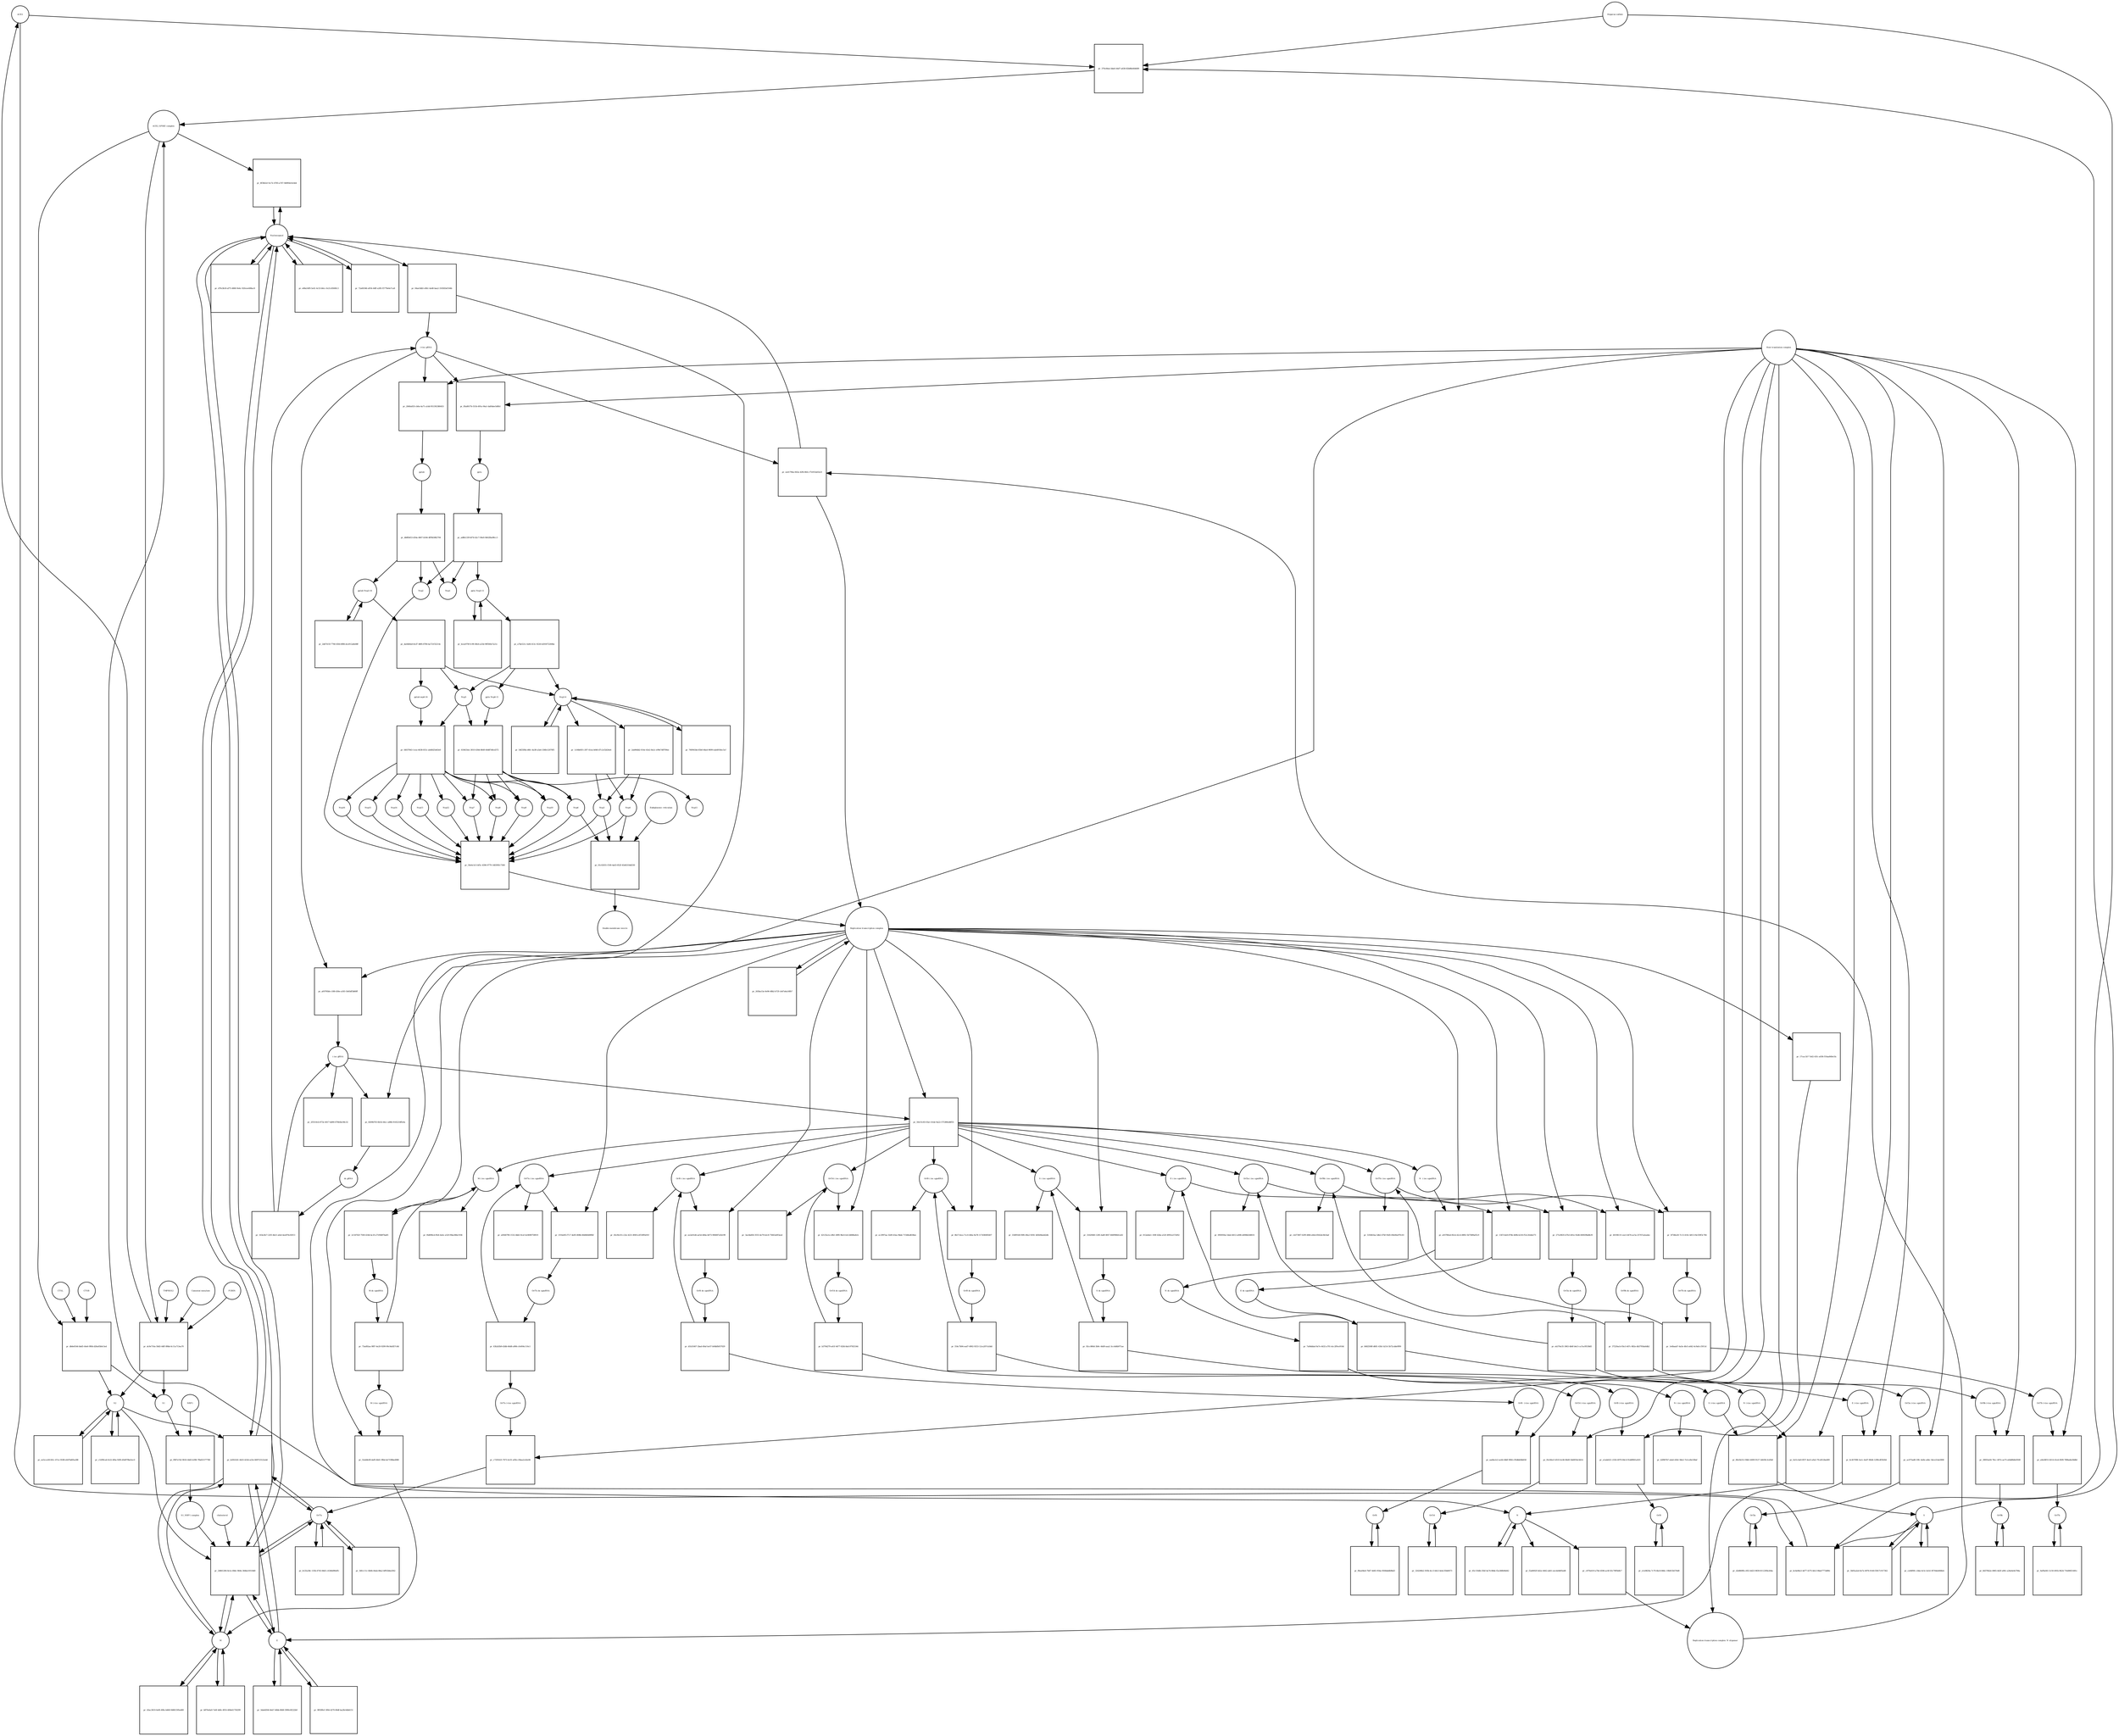 strict digraph  {
ACE2 [annotation="", bipartite=0, cls=macromolecule, fontsize=4, label=ACE2, shape=circle];
"pr_370c84ee-bbe6-44d7-a638-82b88e664689" [annotation="", bipartite=1, cls=process, fontsize=4, label="pr_370c84ee-bbe6-44d7-a638-82b88e664689", shape=square];
"ACE2_SPIKE complex" [annotation="", bipartite=0, cls=complex, fontsize=4, label="ACE2_SPIKE complex", shape=circle];
"Heparan sulfate" [annotation="urn_miriam_obo.chebi_CHEBI%3A28815", bipartite=0, cls="simple chemical", fontsize=4, label="Heparan sulfate", shape=circle];
S [annotation=urn_miriam_uniprot_P0DTC2, bipartite=0, cls=macromolecule, fontsize=4, label=S, shape=circle];
Nucleocapsid [annotation="urn_miriam_obo.go_GO%3A0019013", bipartite=0, cls=complex, fontsize=4, label=Nucleocapsid, shape=circle];
"pr_8f36b3cf-6c7e-4785-a747-9d0f0dc6cbb4" [annotation="", bipartite=1, cls=process, fontsize=4, label="pr_8f36b3cf-6c7e-4785-a747-9d0f0dc6cbb4", shape=square];
"pr_db6e6544-bbd5-44e6-9f8d-d26a65b0c5ed" [annotation="", bipartite=1, cls=process, fontsize=4, label="pr_db6e6544-bbd5-44e6-9f8d-d26a65b0c5ed", shape=square];
S2 [annotation=urn_miriam_interpro_IPR002552, bipartite=0, cls=macromolecule, fontsize=4, label=S2, shape=circle];
CTSB [annotation="", bipartite=0, cls=macromolecule, fontsize=4, label=CTSB, shape=circle];
CTSL [annotation="", bipartite=0, cls=macromolecule, fontsize=4, label=CTSL, shape=circle];
S1 [annotation=urn_miriam_interpro_IPR002551, bipartite=0, cls=macromolecule, fontsize=4, label=S1, shape=circle];
"pr_bc4e86e3-4d77-4375-bfe3-98ab7773d89c" [annotation="", bipartite=1, cls=process, fontsize=4, label="pr_bc4e86e3-4d77-4375-bfe3-98ab7773d89c", shape=square];
"pr_24861206-0e1e-49dc-9b9e-364be10518d0" [annotation="", bipartite=1, cls=process, fontsize=4, label="pr_24861206-0e1e-49dc-9b9e-364be10518d0", shape=square];
cholesterol [annotation="urn_miriam_obo.chebi_CHEBI%3A16113", bipartite=0, cls="simple chemical", fontsize=4, label=cholesterol, shape=circle];
"S1_NRP1 complex" [annotation="", bipartite=0, cls=complex, fontsize=4, label="S1_NRP1 complex", shape=circle];
E [annotation=urn_miriam_uniprot_P0DTC4, bipartite=0, cls=macromolecule, fontsize=4, label=E, shape=circle];
M [annotation=urn_miriam_uniprot_P0DTC5, bipartite=0, cls=macromolecule, fontsize=4, label=M, shape=circle];
Orf7a [annotation=urn_miriam_uniprot_P0DTC7, bipartite=0, cls=macromolecule, fontsize=4, label=Orf7a, shape=circle];
"pr_04ae5db5-e9b1-4a48-baa2-316583ef164b" [annotation="", bipartite=1, cls=process, fontsize=4, label="pr_04ae5db5-e9b1-4a48-baa2-316583ef164b", shape=square];
"(+)ss gRNA" [annotation=urn_miriam_refseq_NC_045512, bipartite=0, cls="nucleic acid feature", fontsize=4, label="(+)ss gRNA", shape=circle];
N [annotation=urn_miriam_uniprot_P0DTC9, bipartite=0, cls="macromolecule multimer", fontsize=4, label=N, shape=circle];
"pr_e86a54f9-5e41-4c53-b6cc-fe21c8560fc3" [annotation="", bipartite=1, cls=process, fontsize=4, label="pr_e86a54f9-5e41-4c53-b6cc-fe21c8560fc3", shape=square];
"pr_72a60346-a954-44ff-a285-f5779e6e7ca8" [annotation="", bipartite=1, cls=process, fontsize=4, label="pr_72a60346-a954-44ff-a285-f5779e6e7ca8", shape=square];
"pr_f2a8002f-b42e-4442-ab61-eecde8d05ed8" [annotation="", bipartite=1, cls=process, fontsize=4, label="pr_f2a8002f-b42e-4442-ab61-eecde8d05ed8", shape=square];
"pr_65c150db-35bf-4a74-88de-f2a348b94d42" [annotation="", bipartite=1, cls=process, fontsize=4, label="pr_65c150db-35bf-4a74-88de-f2a348b94d42", shape=square];
"N (+)ss sgmRNA" [annotation=urn_miriam_ncbigene_43740575, bipartite=0, cls="nucleic acid feature", fontsize=4, label="N (+)ss sgmRNA", shape=circle];
"pr_fa51c4a9-0f37-4ee5-a9a3-7fce812bed09" [annotation="", bipartite=1, cls=process, fontsize=4, label="pr_fa51c4a9-0f37-4ee5-a9a3-7fce812bed09", shape=square];
"Host translation complex" [annotation="urn_miriam_obo.go_GO%3A0070992", bipartite=0, cls=complex, fontsize=4, label="Host translation complex", shape=circle];
"pr_d7fe3b18-af75-4860-9e4c-920cee408ac8" [annotation="", bipartite=1, cls=process, fontsize=4, label="pr_d7fe3b18-af75-4860-9e4c-920cee408ac8", shape=square];
"pr_dc9e716a-58d3-44ff-89bb-0c11a713ea70" [annotation="", bipartite=1, cls=process, fontsize=4, label="pr_dc9e716a-58d3-44ff-89bb-0c11a713ea70", shape=square];
FURIN [annotation="", bipartite=0, cls=macromolecule, fontsize=4, label=FURIN, shape=circle];
TMPRSS2 [annotation="", bipartite=0, cls=macromolecule, fontsize=4, label=TMPRSS2, shape=circle];
"Camostat mesylate" [annotation="urn_miriam_pubchem.compound_2536", bipartite=0, cls="simple chemical", fontsize=4, label="Camostat mesylate", shape=circle];
"pr_ee5cca58-fd1c-47ce-9188-e647bd05a288" [annotation="", bipartite=1, cls=process, fontsize=4, label="pr_ee5cca58-fd1c-47ce-9188-e647bd05a288", shape=square];
"Replication transcription complex_N oligomer" [annotation="", bipartite=0, cls=complex, fontsize=4, label="Replication transcription complex_N oligomer", shape=circle];
"pr_ea4170ba-843a-42fb-8b5c-f7e933a63e21" [annotation="", bipartite=1, cls=process, fontsize=4, label="pr_ea4170ba-843a-42fb-8b5c-f7e933a63e21", shape=square];
"Replication transcription complex" [annotation="", bipartite=0, cls=complex, fontsize=4, label="Replication transcription complex", shape=circle];
"pr_b2f43241-4425-425d-a23e-669723122a4d" [annotation="", bipartite=1, cls=process, fontsize=4, label="pr_b2f43241-4425-425d-a23e-669723122a4d", shape=square];
"pr_c5299ca4-fe22-4f4a-92f6-d5d079be5ec0" [annotation="", bipartite=1, cls=process, fontsize=4, label="pr_c5299ca4-fe22-4f4a-92f6-d5d079be5ec0", shape=square];
"pp1a Nsp3-11" [annotation=urn_miriam_uniprot_P0DTC1, bipartite=0, cls=macromolecule, fontsize=4, label="pp1a Nsp3-11", shape=circle];
"pr_a7be521c-fa66-413c-9226-b293072260be" [annotation="", bipartite=1, cls=process, fontsize=4, label="pr_a7be521c-fa66-413c-9226-b293072260be", shape=square];
"pp1a Nsp6-11" [annotation=urn_miriam_uniprot_P0DTC1, bipartite=0, cls=macromolecule, fontsize=4, label="pp1a Nsp6-11", shape=circle];
"Nsp3-4" [annotation="urn_miriam_ncbiprotein_YP_009725299|urn_miriam_ncbiprotein_YP_009725300", bipartite=0, cls=macromolecule, fontsize=4, label="Nsp3-4", shape=circle];
Nsp5 [annotation=urn_miriam_ncbiprotein_YP_009725301, bipartite=0, cls="macromolecule multimer", fontsize=4, label=Nsp5, shape=circle];
"Endoplasmic reticulum" [annotation="urn_miriam_obo.go_GO%3A0005783", bipartite=0, cls=complex, fontsize=4, label="Endoplasmic reticulum", shape=circle];
"pr_01c02031-f100-4a63-852f-45d4310dd330" [annotation="", bipartite=1, cls=process, fontsize=4, label="pr_01c02031-f100-4a63-852f-45d4310dd330", shape=square];
"Double-membrane vesicle" [annotation="urn_miriam_obo.go_GO%3A0039718", bipartite=0, cls=complex, fontsize=4, label="Double-membrane vesicle", shape=circle];
Nsp4 [annotation=urn_miriam_ncbiprotein_YP_009725300, bipartite=0, cls=macromolecule, fontsize=4, label=Nsp4, shape=circle];
Nsp3 [annotation=urn_miriam_ncbiprotein_YP_009725299, bipartite=0, cls=macromolecule, fontsize=4, label=Nsp3, shape=circle];
Nsp6 [annotation=urn_miriam_ncbiprotein_YP_009725302, bipartite=0, cls=macromolecule, fontsize=4, label=Nsp6, shape=circle];
"pr_bcee970f-fc99-49e4-a25d-99f560e7a21c" [annotation="", bipartite=1, cls=process, fontsize=4, label="pr_bcee970f-fc99-49e4-a25d-99f560e7a21c", shape=square];
"pr_760941bb-65b0-46a4-9699-eab4918ec5cf" [annotation="", bipartite=1, cls=process, fontsize=4, label="pr_760941bb-65b0-46a4-9699-eab4918ec5cf", shape=square];
"pp1ab Nsp3-16" [annotation=urn_miriam_uniprot_P0DTD1, bipartite=0, cls=macromolecule, fontsize=4, label="pp1ab Nsp3-16", shape=circle];
"pr_2dd7415f-7760-45fd-8f86-dce912a8e88f" [annotation="", bipartite=1, cls=process, fontsize=4, label="pr_2dd7415f-7760-45fd-8f86-dce912a8e88f", shape=square];
"pr_da44b9a8-8cd7-48f6-8780-ba721f32214c" [annotation="", bipartite=1, cls=process, fontsize=4, label="pr_da44b9a8-8cd7-48f6-8780-ba721f32214c", shape=square];
"pp1ab nsp6-16" [annotation=urn_miriam_uniprot_P0DTD1, bipartite=0, cls=macromolecule, fontsize=4, label="pp1ab nsp6-16", shape=circle];
"pr_43ac3610-6ef6-49fa-b468-94861595ed69" [annotation="", bipartite=1, cls=process, fontsize=4, label="pr_43ac3610-6ef6-49fa-b468-94861595ed69", shape=square];
"pr_3da6d504-8eb7-46bb-8fd8-5990c6f222b9" [annotation="", bipartite=1, cls=process, fontsize=4, label="pr_3da6d504-8eb7-46bb-8fd8-5990c6f222b9", shape=square];
"pr_ce66f0fc-cbbe-4c5c-bcb1-f6744eb068eb" [annotation="", bipartite=1, cls=process, fontsize=4, label="pr_ce66f0fc-cbbe-4c5c-bcb1-f6744eb068eb", shape=square];
"pr_b870e6a9-7a6f-4d0c-8f16-408e61750299" [annotation="", bipartite=1, cls=process, fontsize=4, label="pr_b870e6a9-7a6f-4d0c-8f16-408e61750299", shape=square];
"pr_9f03f8cf-3f64-4270-80df-ba28c6db4151" [annotation="", bipartite=1, cls=process, fontsize=4, label="pr_9f03f8cf-3f64-4270-80df-ba28c6db4151", shape=square];
"pr_5b05a2ed-0e7e-4976-9140-f3817c917362" [annotation="", bipartite=1, cls=process, fontsize=4, label="pr_5b05a2ed-0e7e-4976-9140-f3817c917362", shape=square];
"pr_b125a38c-135b-4743-84d1-c6346d90effc" [annotation="", bipartite=1, cls=process, fontsize=4, label="pr_b125a38c-135b-4743-84d1-c6346d90effc", shape=square];
Orf6 [annotation=urn_miriam_uniprot_P0DTC6, bipartite=0, cls=macromolecule, fontsize=4, label=Orf6, shape=circle];
"pr_f8ea04e6-7b67-4d45-954a-050bbddb9bd3" [annotation="", bipartite=1, cls=process, fontsize=4, label="pr_f8ea04e6-7b67-4d45-954a-050bbddb9bd3", shape=square];
Orf3a [annotation=urn_miriam_uniprot_P0DTC3, bipartite=0, cls=macromolecule, fontsize=4, label=Orf3a, shape=circle];
"pr_d2d869fb-c853-4d23-9839-81123f0e264a" [annotation="", bipartite=1, cls=process, fontsize=4, label="pr_d2d869fb-c853-4d23-9839-81123f0e264a", shape=square];
Orf8 [annotation=urn_miriam_uniprot_P0DTC8, bipartite=0, cls=macromolecule, fontsize=4, label=Orf8, shape=circle];
"pr_e1e9829a-7c79-4bc8-866c-19b815b576d8" [annotation="", bipartite=1, cls=process, fontsize=4, label="pr_e1e9829a-7c79-4bc8-866c-19b815b576d8", shape=square];
Orf9b [annotation=urn_miriam_uniprot_P0DTD2, bipartite=0, cls=macromolecule, fontsize=4, label=Orf9b, shape=circle];
"pr_8d376b2e-4965-4d2f-a90c-a26e4e0e784a" [annotation="", bipartite=1, cls=process, fontsize=4, label="pr_8d376b2e-4965-4d2f-a90c-a26e4e0e784a", shape=square];
Orf14 [annotation=urn_miriam_uniprot_P0DTD3, bipartite=0, cls=macromolecule, fontsize=4, label=Orf14, shape=circle];
"pr_324206b2-593b-4cc3-bfe3-4ebc35bbf473" [annotation="", bipartite=1, cls=process, fontsize=4, label="pr_324206b2-593b-4cc3-bfe3-4ebc35bbf473", shape=square];
Orf7b [annotation=urn_miriam_uniprot_P0DTD8, bipartite=0, cls=macromolecule, fontsize=4, label=Orf7b, shape=circle];
"pr_9af9a041-5c50-491b-9624-716d9831481c" [annotation="", bipartite=1, cls=process, fontsize=4, label="pr_9af9a041-5c50-491b-9624-716d9831481c", shape=square];
"pr_56fcc11c-6b0b-44ab-88a2-bff02b6a5f42" [annotation="", bipartite=1, cls=process, fontsize=4, label="pr_56fcc11c-6b0b-44ab-88a2-bff02b6a5f42", shape=square];
"M (+)ss sgmRNA" [annotation="", bipartite=0, cls="nucleic acid feature", fontsize=4, label="M (+)ss sgmRNA", shape=circle];
"pr_52ab8e49-daf0-4b41-9fbd-de7198bed980" [annotation="", bipartite=1, cls=process, fontsize=4, label="pr_52ab8e49-daf0-4b41-9fbd-de7198bed980", shape=square];
"E (+)ss sgmRNA" [annotation="", bipartite=0, cls="nucleic acid feature", fontsize=4, label="E (+)ss sgmRNA", shape=circle];
"pr_6c457096-5a1c-4ed7-80d4-1299cdf3020d" [annotation="", bipartite=1, cls=process, fontsize=4, label="pr_6c457096-5a1c-4ed7-80d4-1299cdf3020d", shape=square];
"S (+)ss sgmRNA" [annotation="", bipartite=0, cls="nucleic acid feature", fontsize=4, label="S (+)ss sgmRNA", shape=circle];
"pr_80e5b312-94b5-4009-9127-3d439c3cd5bf" [annotation="", bipartite=1, cls=process, fontsize=4, label="pr_80e5b312-94b5-4009-9127-3d439c3cd5bf", shape=square];
"Orf7a (+)ss sgmRNA" [annotation="", bipartite=0, cls="nucleic acid feature", fontsize=4, label="Orf7a (+)ss sgmRNA", shape=circle];
"pr_c7291625-7673-4c01-af5b-c94aa2cd2e06" [annotation="", bipartite=1, cls=process, fontsize=4, label="pr_c7291625-7673-4c01-af5b-c94aa2cd2e06", shape=square];
"Orf6  (+)ss sgmRNA" [annotation="", bipartite=0, cls="nucleic acid feature", fontsize=4, label="Orf6  (+)ss sgmRNA", shape=circle];
"pr_aad4a1e2-ae44-48df-90fd-c95dbb04b658" [annotation="", bipartite=1, cls=process, fontsize=4, label="pr_aad4a1e2-ae44-48df-90fd-c95dbb04b658", shape=square];
"Orf3a (+)ss sgmRNA" [annotation="", bipartite=0, cls="nucleic acid feature", fontsize=4, label="Orf3a (+)ss sgmRNA", shape=circle];
"pr_ac075ad8-19fc-4e8e-a4bc-5dce21da5908" [annotation="", bipartite=1, cls=process, fontsize=4, label="pr_ac075ad8-19fc-4e8e-a4bc-5dce21da5908", shape=square];
"Orf8 (+)ss sgmRNA" [annotation="", bipartite=0, cls="nucleic acid feature", fontsize=4, label="Orf8 (+)ss sgmRNA", shape=circle];
"pr_a1ade621-2334-4970-84c4-91dd9061a925" [annotation="", bipartite=1, cls=process, fontsize=4, label="pr_a1ade621-2334-4970-84c4-91dd9061a925", shape=square];
"Orf9b (+)ss sgmRNA" [annotation="", bipartite=0, cls="nucleic acid feature", fontsize=4, label="Orf9b (+)ss sgmRNA", shape=circle];
"pr_38955a04-78cc-497e-ae75-a0dd0b8e9508" [annotation="", bipartite=1, cls=process, fontsize=4, label="pr_38955a04-78cc-497e-ae75-a0dd0b8e9508", shape=square];
"Orf14 (+)ss sgmRNA" [annotation="", bipartite=0, cls="nucleic acid feature", fontsize=4, label="Orf14 (+)ss sgmRNA", shape=circle];
"pr_f4c40ecf-d510-4c46-8b49-5b40f34c0d14" [annotation="", bipartite=1, cls=process, fontsize=4, label="pr_f4c40ecf-d510-4c46-8b49-5b40f34c0d14", shape=square];
"Orf7b (+)ss sgmRNA" [annotation="", bipartite=0, cls="nucleic acid feature", fontsize=4, label="Orf7b (+)ss sgmRNA", shape=circle];
"pr_a9a58f15-8214-41e4-85f8-789ba8a58d8d" [annotation="", bipartite=1, cls=process, fontsize=4, label="pr_a9a58f15-8214-41e4-85f8-789ba8a58d8d", shape=square];
"(-)ss gRNA" [annotation=urn_miriam_refseq_NC_045512, bipartite=0, cls="nucleic acid feature", fontsize=4, label="(-)ss gRNA", shape=circle];
"pr_2f3510cb-873e-4017-bd90-670b5bc08c32" [annotation="", bipartite=1, cls=process, fontsize=4, label="pr_2f3510cb-873e-4017-bd90-670b5bc08c32", shape=square];
"pr_c870e419-a7b4-4596-ac6f-65c70ff4dfe7" [annotation="", bipartite=1, cls=process, fontsize=4, label="pr_c870e419-a7b4-4596-ac6f-65c70ff4dfe7", shape=square];
"pr_af4795bb-c188-436e-a183-1b65df3b80ff" [annotation="", bipartite=1, cls=process, fontsize=4, label="pr_af4795bb-c188-436e-a183-1b65df3b80ff", shape=square];
"M (-)ss sgmRNA" [annotation=urn_miriam_ncbigene_43740571, bipartite=0, cls="nucleic acid feature", fontsize=4, label="M (-)ss sgmRNA", shape=circle];
"pr_f6d096cd-ffe6-4e4c-a52f-f0ba386e1936" [annotation="", bipartite=1, cls=process, fontsize=4, label="pr_f6d096cd-ffe6-4e4c-a52f-f0ba386e1936", shape=square];
"E (-)ss sgmRNA" [annotation=urn_miriam_ncbigene_43740570, bipartite=0, cls="nucleic acid feature", fontsize=4, label="E (-)ss sgmRNA", shape=circle];
"pr_012ab4e1-100f-42be-a52f-4993ce57ef62" [annotation="", bipartite=1, cls=process, fontsize=4, label="pr_012ab4e1-100f-42be-a52f-4993ce57ef62", shape=square];
"S (-)ss sgmRNA" [annotation="", bipartite=0, cls="nucleic acid feature", fontsize=4, label="S (-)ss sgmRNA", shape=circle];
"pr_334f91b9-f0f6-49a2-9292-3d5b94ab42db" [annotation="", bipartite=1, cls=process, fontsize=4, label="pr_334f91b9-f0f6-49a2-9292-3d5b94ab42db", shape=square];
"Orf7a (-)ss sgmRNA" [annotation="", bipartite=0, cls="nucleic acid feature", fontsize=4, label="Orf7a (-)ss sgmRNA", shape=circle];
"pr_a0566790-1532-4bb5-9cef-4c8690758919" [annotation="", bipartite=1, cls=process, fontsize=4, label="pr_a0566790-1532-4bb5-9cef-4c8690758919", shape=square];
"Orf6 (-)ss sgmRNA" [annotation="", bipartite=0, cls="nucleic acid feature", fontsize=4, label="Orf6 (-)ss sgmRNA", shape=circle];
"pr_45cf6c03-c22e-4221-8f49-e2f33ff0e91f" [annotation="", bipartite=1, cls=process, fontsize=4, label="pr_45cf6c03-c22e-4221-8f49-e2f33ff0e91f", shape=square];
"Orf3a (-)ss sgmRNA" [annotation="", bipartite=0, cls="nucleic acid feature", fontsize=4, label="Orf3a (-)ss sgmRNA", shape=circle];
"pr_095f056a-5ded-4612-a008-e6f88d248031" [annotation="", bipartite=1, cls=process, fontsize=4, label="pr_095f056a-5ded-4612-a008-e6f88d248031", shape=square];
"Orf8 (-)ss sgmRNA" [annotation="", bipartite=0, cls="nucleic acid feature", fontsize=4, label="Orf8 (-)ss sgmRNA", shape=circle];
"pr_ec2997aa-32d9-43ea-9bde-71548ed638ee" [annotation="", bipartite=1, cls=process, fontsize=4, label="pr_ec2997aa-32d9-43ea-9bde-71548ed638ee", shape=square];
"Orf9b (-)ss sgmRNA" [annotation="", bipartite=0, cls="nucleic acid feature", fontsize=4, label="Orf9b (-)ss sgmRNA", shape=circle];
"pr_cb373f67-62f9-48fd-a9eb-8562dc0b1baf" [annotation="", bipartite=1, cls=process, fontsize=4, label="pr_cb373f67-62f9-48fd-a9eb-8562dc0b1baf", shape=square];
"Orf14 (-)ss sgmRNA" [annotation="", bipartite=0, cls="nucleic acid feature", fontsize=4, label="Orf14 (-)ss sgmRNA", shape=circle];
"pr_3acbbd58-3555-4e79-b2c8-75663a9f3eed" [annotation="", bipartite=1, cls=process, fontsize=4, label="pr_3acbbd58-3555-4e79-b2c8-75663a9f3eed", shape=square];
"Orf7b (-)ss sgmRNA" [annotation="", bipartite=0, cls="nucleic acid feature", fontsize=4, label="Orf7b (-)ss sgmRNA", shape=circle];
"pr_535841ba-5db2-47bf-93d5-69e06a97fc03" [annotation="", bipartite=1, cls=process, fontsize=4, label="pr_535841ba-5db2-47bf-93d5-69e06a97fc03", shape=square];
"pr_8209b703-6b1b-44cc-a88b-9145214ffe0a" [annotation="", bipartite=1, cls=process, fontsize=4, label="pr_8209b703-6b1b-44cc-a88b-9145214ffe0a", shape=square];
"ds gRNA" [annotation=urn_miriam_refseq_NC_045512, bipartite=0, cls="nucleic acid feature", fontsize=4, label="ds gRNA", shape=circle];
"pr_2c54762f-7500-4344-bc3f-a7109d97ba85" [annotation="", bipartite=1, cls=process, fontsize=4, label="pr_2c54762f-7500-4344-bc3f-a7109d97ba85", shape=square];
"M ds sgmRNA" [annotation="", bipartite=0, cls="nucleic acid feature", fontsize=4, label="M ds sgmRNA", shape=circle];
"pr_1347c4e8-876b-449b-b218-f52c2febb273" [annotation="", bipartite=1, cls=process, fontsize=4, label="pr_1347c4e8-876b-449b-b218-f52c2febb273", shape=square];
"E ds sgmRNA" [annotation="", bipartite=0, cls="nucleic acid feature", fontsize=4, label="E ds sgmRNA", shape=circle];
"pr_3162f460-1285-4a8f-8f47-840f98641a02" [annotation="", bipartite=1, cls=process, fontsize=4, label="pr_3162f460-1285-4a8f-8f47-840f98641a02", shape=square];
"S ds sgmRNA" [annotation="", bipartite=0, cls="nucleic acid feature", fontsize=4, label="S ds sgmRNA", shape=circle];
"pr_1f10af45-f7c7-4e85-808b-60dfd6489fbf" [annotation="", bipartite=1, cls=process, fontsize=4, label="pr_1f10af45-f7c7-4e85-808b-60dfd6489fbf", shape=square];
"Orf7a ds sgmRNA" [annotation="", bipartite=0, cls="nucleic acid feature", fontsize=4, label="Orf7a ds sgmRNA", shape=circle];
"pr_ee2e01d4-ae5d-466a-b073-906087a5b199" [annotation="", bipartite=1, cls=process, fontsize=4, label="pr_ee2e01d4-ae5d-466a-b073-906087a5b199", shape=square];
"Orf6 ds sgmRNA" [annotation="", bipartite=0, cls="nucleic acid feature", fontsize=4, label="Orf6 ds sgmRNA", shape=circle];
"pr_271e9635-b7b3-401e-92d6-6f4929bd8cf0" [annotation="", bipartite=1, cls=process, fontsize=4, label="pr_271e9635-b7b3-401e-92d6-6f4929bd8cf0", shape=square];
"Orf3a ds sgmRNA" [annotation="", bipartite=0, cls="nucleic acid feature", fontsize=4, label="Orf3a ds sgmRNA", shape=circle];
"pr_8b17cbca-7cc0-4fda-9a78-117d36085407" [annotation="", bipartite=1, cls=process, fontsize=4, label="pr_8b17cbca-7cc0-4fda-9a78-117d36085407", shape=square];
"Orf8 ds sgmRNA" [annotation="", bipartite=0, cls="nucleic acid feature", fontsize=4, label="Orf8 ds sgmRNA", shape=circle];
"pr_4019611f-cee3-4474-ac5a-25747a2eadec" [annotation="", bipartite=1, cls=process, fontsize=4, label="pr_4019611f-cee3-4474-ac5a-25747a2eadec", shape=square];
"Orf9b ds sgmRNA" [annotation="", bipartite=0, cls="nucleic acid feature", fontsize=4, label="Orf9b ds sgmRNA", shape=circle];
"pr_42125a1e-e9b1-49f0-9bc6-b3c3d686a8cb" [annotation="", bipartite=1, cls=process, fontsize=4, label="pr_42125a1e-e9b1-49f0-9bc6-b3c3d686a8cb", shape=square];
"Orf14 ds sgmRNA" [annotation="", bipartite=0, cls="nucleic acid feature", fontsize=4, label="Orf14 ds sgmRNA", shape=circle];
"pr_5f7d6e20-7c13-410c-b813-f4cf29f3c784" [annotation="", bipartite=1, cls=process, fontsize=4, label="pr_5f7d6e20-7c13-410c-b813-f4cf29f3c784", shape=square];
"Orf7b ds sgmRNA" [annotation="", bipartite=0, cls="nucleic acid feature", fontsize=4, label="Orf7b ds sgmRNA", shape=circle];
"pr_163e2fe7-22f3-4b21-afa6-4ee876c65f13" [annotation="", bipartite=1, cls=process, fontsize=4, label="pr_163e2fe7-22f3-4b21-afa6-4ee876c65f13", shape=square];
"pr_73ad92aa-9f87-4e20-9299-90c9afd57c8d" [annotation="", bipartite=1, cls=process, fontsize=4, label="pr_73ad92aa-9f87-4e20-9299-90c9afd57c8d", shape=square];
"pr_8482508f-d681-43b1-b214-5b72cdde9f90" [annotation="", bipartite=1, cls=process, fontsize=4, label="pr_8482508f-d681-43b1-b214-5b72cdde9f90", shape=square];
"pr_92cc866d-3b9c-44d9-aaa2-3cc4d4b971ae" [annotation="", bipartite=1, cls=process, fontsize=4, label="pr_92cc866d-3b9c-44d9-aaa2-3cc4d4b971ae", shape=square];
"pr_63b2d3b9-d3db-46d8-a984-cfe004c116c1" [annotation="", bipartite=1, cls=process, fontsize=4, label="pr_63b2d3b9-d3db-46d8-a984-cfe004c116c1", shape=square];
"pr_d1b31667-2bad-49af-bc67-b04bfb937029" [annotation="", bipartite=1, cls=process, fontsize=4, label="pr_d1b31667-2bad-49af-bc67-b04bfb937029", shape=square];
"pr_eb374e35-3063-4b6f-b4c5-ca7acf0538d5" [annotation="", bipartite=1, cls=process, fontsize=4, label="pr_eb374e35-3063-4b6f-b4c5-ca7acf0538d5", shape=square];
"pr_554c7b94-ead7-4902-9253-12ca207cb3dd" [annotation="", bipartite=1, cls=process, fontsize=4, label="pr_554c7b94-ead7-4902-9253-12ca207cb3dd", shape=square];
"pr_37220acb-93e3-447c-882e-db3795da6db2" [annotation="", bipartite=1, cls=process, fontsize=4, label="pr_37220acb-93e3-447c-882e-db3795da6db2", shape=square];
"pr_b379d279-a61f-4677-82fd-8afc97925344" [annotation="", bipartite=1, cls=process, fontsize=4, label="pr_b379d279-a61f-4677-82fd-8afc97925344", shape=square];
"pr_1e6baab7-4a5e-4fe5-a642-4c9afcc5911d" [annotation="", bipartite=1, cls=process, fontsize=4, label="pr_1e6baab7-4a5e-4fe5-a642-4c9afcc5911d", shape=square];
"N  (-)ss sgmRNA" [annotation=urn_miriam_ncbigene_43740575, bipartite=0, cls="nucleic acid feature", fontsize=4, label="N  (-)ss sgmRNA", shape=circle];
"pr_a93780ed-85cb-42c4-8892-5b758f6af5c9" [annotation="", bipartite=1, cls=process, fontsize=4, label="pr_a93780ed-85cb-42c4-8892-5b758f6af5c9", shape=square];
"N ds sgmRNA" [annotation="", bipartite=0, cls="nucleic acid feature", fontsize=4, label="N ds sgmRNA", shape=circle];
"pr_7a84ddad-9a7e-4432-a701-dcc2f9ce910d" [annotation="", bipartite=1, cls=process, fontsize=4, label="pr_7a84ddad-9a7e-4432-a701-dcc2f9ce910d", shape=square];
"N (-)ss sgmRNA" [annotation="", bipartite=0, cls="nucleic acid feature", fontsize=4, label="N (-)ss sgmRNA", shape=circle];
pp1ab [annotation=urn_miriam_uniprot_P0DTD1, bipartite=0, cls=macromolecule, fontsize=4, label=pp1ab, shape=circle];
"pr_db8fb453-d54a-4667-b544-4ff9b5882704" [annotation="", bipartite=1, cls=process, fontsize=4, label="pr_db8fb453-d54a-4667-b544-4ff9b5882704", shape=square];
Nsp2 [annotation=urn_miriam_ncbiprotein_YP_009725298, bipartite=0, cls=macromolecule, fontsize=4, label=Nsp2, shape=circle];
Nsp1 [annotation=urn_miriam_ncbiprotein_YP_009725297, bipartite=0, cls=macromolecule, fontsize=4, label=Nsp1, shape=circle];
pp1a [annotation=urn_miriam_uniprot_P0DTC1, bipartite=0, cls=macromolecule, fontsize=4, label=pp1a, shape=circle];
"pr_ad8b1339-bf7d-42c7-94e9-0b02fba98cc3" [annotation="", bipartite=1, cls=process, fontsize=4, label="pr_ad8b1339-bf7d-42c7-94e9-0b02fba98cc3", shape=square];
"pr_54f25f8a-d6fc-4a38-a3a6-336fe12070f5" [annotation="", bipartite=1, cls=process, fontsize=4, label="pr_54f25f8a-d6fc-4a38-a3a6-336fe12070f5", shape=square];
"pr_2ab96db2-014e-43e2-8e2c-e99e7d8709ee" [annotation="", bipartite=1, cls=process, fontsize=4, label="pr_2ab96db2-014e-43e2-8e2c-e99e7d8709ee", shape=square];
"pr_1c84b05f-c307-41ea-b040-d7c2cf2d24e4" [annotation="", bipartite=1, cls=process, fontsize=4, label="pr_1c84b05f-c307-41ea-b040-d7c2cf2d24e4", shape=square];
"pr_618433ee-3010-430d-8649-40d87d0cd372" [annotation="", bipartite=1, cls=process, fontsize=4, label="pr_618433ee-3010-430d-8649-40d87d0cd372", shape=square];
Nsp7 [annotation=urn_miriam_ncbiprotein_YP_009725303, bipartite=0, cls=macromolecule, fontsize=4, label=Nsp7, shape=circle];
Nsp8 [annotation=urn_miriam_ncbiprotein_YP_009725304, bipartite=0, cls=macromolecule, fontsize=4, label=Nsp8, shape=circle];
Nsp9 [annotation=urn_miriam_ncbiprotein_YP_009725305, bipartite=0, cls=macromolecule, fontsize=4, label=Nsp9, shape=circle];
Nsp10 [annotation=urn_miriam_ncbiprotein_YP_009725306, bipartite=0, cls=macromolecule, fontsize=4, label=Nsp10, shape=circle];
Nsp11 [annotation=urn_miriam_ncbiprotein_YP_009725312, bipartite=0, cls=macromolecule, fontsize=4, label=Nsp11, shape=circle];
"pr_fd037843-1cea-4638-815c-ab4fd25d43e0" [annotation="", bipartite=1, cls=process, fontsize=4, label="pr_fd037843-1cea-4638-815c-ab4fd25d43e0", shape=square];
Nsp13 [annotation=urn_miriam_ncbiprotein_YP_009725308, bipartite=0, cls=macromolecule, fontsize=4, label=Nsp13, shape=circle];
Nsp12 [annotation=urn_miriam_ncbiprotein_YP_009725307, bipartite=0, cls=macromolecule, fontsize=4, label=Nsp12, shape=circle];
Nsp16 [annotation=urn_miriam_ncbiprotein_YP_009725311, bipartite=0, cls=macromolecule, fontsize=4, label=Nsp16, shape=circle];
Nsp15 [annotation=urn_miriam_ncbiprotein_YP_009725310, bipartite=0, cls=macromolecule, fontsize=4, label=Nsp15, shape=circle];
Nsp14 [annotation=urn_miriam_ncbiprotein_YP_009725309, bipartite=0, cls=macromolecule, fontsize=4, label=Nsp14, shape=circle];
"pr_50e4c5c5-bf5c-4396-9779-148395fc7360" [annotation="", bipartite=1, cls=process, fontsize=4, label="pr_50e4c5c5-bf5c-4396-9779-148395fc7360", shape=square];
"pr_85a8017b-551b-491a-94a1-daf6dee5d0b1" [annotation="", bipartite=1, cls=process, fontsize=4, label="pr_85a8017b-551b-491a-94a1-daf6dee5d0b1", shape=square];
"pr_2840a833-cb0a-4a71-a1dd-951392380453" [annotation="", bipartite=1, cls=process, fontsize=4, label="pr_2840a833-cb0a-4a71-a1dd-951392380453", shape=square];
"pr_42f807b7-a4a6-43b1-9de2-7e1ce8e338af" [annotation="", bipartite=1, cls=process, fontsize=4, label="pr_42f807b7-a4a6-43b1-9de2-7e1ce8e338af", shape=square];
"pr_263ba13a-0e96-48b2-b72f-cb47a6a16fb7" [annotation="", bipartite=1, cls=process, fontsize=4, label="pr_263ba13a-0e96-48b2-b72f-cb47a6a16fb7", shape=square];
"pr_17cac1b7-7a62-41fc-a036-f10aa840e1fa" [annotation="", bipartite=1, cls=process, fontsize=4, label="pr_17cac1b7-7a62-41fc-a036-f10aa840e1fa", shape=square];
"pr_50e15c83-03a1-41de-9a22-575380ed6f55" [annotation="", bipartite=1, cls=process, fontsize=4, label="pr_50e15c83-03a1-41de-9a22-575380ed6f55", shape=square];
"pr_f987a7d2-9616-44d5-b396-7fbd31577780" [annotation="", bipartite=1, cls=process, fontsize=4, label="pr_f987a7d2-9616-44d5-b396-7fbd31577780", shape=square];
NRP1 [annotation="", bipartite=0, cls=macromolecule, fontsize=4, label=NRP1, shape=circle];
ACE2 -> "pr_370c84ee-bbe6-44d7-a638-82b88e664689"  [annotation="", interaction_type=consumption];
ACE2 -> "pr_bc4e86e3-4d77-4375-bfe3-98ab7773d89c"  [annotation="", interaction_type=consumption];
"pr_370c84ee-bbe6-44d7-a638-82b88e664689" -> "ACE2_SPIKE complex"  [annotation="", interaction_type=production];
"ACE2_SPIKE complex" -> "pr_8f36b3cf-6c7e-4785-a747-9d0f0dc6cbb4"  [annotation="urn_miriam_pubmed_32142651|urn_miriam_pubmed_32094589|urn_miriam_taxonomy_2697049", interaction_type=stimulation];
"ACE2_SPIKE complex" -> "pr_db6e6544-bbd5-44e6-9f8d-d26a65b0c5ed"  [annotation="", interaction_type=consumption];
"ACE2_SPIKE complex" -> "pr_dc9e716a-58d3-44ff-89bb-0c11a713ea70"  [annotation="", interaction_type=consumption];
"Heparan sulfate" -> "pr_370c84ee-bbe6-44d7-a638-82b88e664689"  [annotation="urn_miriam_pubmed_32142651|urn_miriam_pubmed_32094589|urn_miriam_taxonomy_2697049|urn_miriam_pubmed_32970989", interaction_type=stimulation];
"Heparan sulfate" -> "pr_bc4e86e3-4d77-4375-bfe3-98ab7773d89c"  [annotation="urn_miriam_pubmed_32142651|urn_miriam_pubmed_32094589|urn_miriam_taxonomy_2697049|urn_miriam_pubmed_32155444|urn_miriam_pubmed_32970989", interaction_type=stimulation];
S -> "pr_370c84ee-bbe6-44d7-a638-82b88e664689"  [annotation="", interaction_type=consumption];
S -> "pr_bc4e86e3-4d77-4375-bfe3-98ab7773d89c"  [annotation="", interaction_type=consumption];
S -> "pr_ce66f0fc-cbbe-4c5c-bcb1-f6744eb068eb"  [annotation="", interaction_type=consumption];
S -> "pr_5b05a2ed-0e7e-4976-9140-f3817c917362"  [annotation="", interaction_type=consumption];
Nucleocapsid -> "pr_8f36b3cf-6c7e-4785-a747-9d0f0dc6cbb4"  [annotation="", interaction_type=consumption];
Nucleocapsid -> "pr_24861206-0e1e-49dc-9b9e-364be10518d0"  [annotation="", interaction_type=consumption];
Nucleocapsid -> "pr_04ae5db5-e9b1-4a48-baa2-316583ef164b"  [annotation="", interaction_type=consumption];
Nucleocapsid -> "pr_e86a54f9-5e41-4c53-b6cc-fe21c8560fc3"  [annotation="", interaction_type=consumption];
Nucleocapsid -> "pr_72a60346-a954-44ff-a285-f5779e6e7ca8"  [annotation="", interaction_type=consumption];
Nucleocapsid -> "pr_d7fe3b18-af75-4860-9e4c-920cee408ac8"  [annotation="", interaction_type=consumption];
Nucleocapsid -> "pr_b2f43241-4425-425d-a23e-669723122a4d"  [annotation="", interaction_type=consumption];
"pr_8f36b3cf-6c7e-4785-a747-9d0f0dc6cbb4" -> Nucleocapsid  [annotation="", interaction_type=production];
"pr_db6e6544-bbd5-44e6-9f8d-d26a65b0c5ed" -> S2  [annotation="", interaction_type=production];
"pr_db6e6544-bbd5-44e6-9f8d-d26a65b0c5ed" -> S1  [annotation="", interaction_type=production];
S2 -> "pr_24861206-0e1e-49dc-9b9e-364be10518d0"  [annotation="urn_miriam_pubmed_32142651|urn_miriam_pubmed_32094589|urn_miriam_pubmed_32047258|urn_miriam_taxonomy_2697049|urn_miriam_pubmed_32944968", interaction_type=stimulation];
S2 -> "pr_ee5cca58-fd1c-47ce-9188-e647bd05a288"  [annotation="", interaction_type=consumption];
S2 -> "pr_b2f43241-4425-425d-a23e-669723122a4d"  [annotation="urn_miriam_pubmed_32142651|urn_miriam_pubmed_32047258|urn_miriam_taxonomy_2697049", interaction_type=stimulation];
S2 -> "pr_c5299ca4-fe22-4f4a-92f6-d5d079be5ec0"  [annotation="", interaction_type=consumption];
CTSB -> "pr_db6e6544-bbd5-44e6-9f8d-d26a65b0c5ed"  [annotation="urn_miriam_pubmed_32142651|urn_miriam_taxonomy_2697049", interaction_type=catalysis];
CTSL -> "pr_db6e6544-bbd5-44e6-9f8d-d26a65b0c5ed"  [annotation="urn_miriam_pubmed_32142651|urn_miriam_taxonomy_2697049", interaction_type=catalysis];
S1 -> "pr_f987a7d2-9616-44d5-b396-7fbd31577780"  [annotation="", interaction_type=consumption];
"pr_bc4e86e3-4d77-4375-bfe3-98ab7773d89c" -> "ACE2_SPIKE complex"  [annotation="", interaction_type=production];
"pr_24861206-0e1e-49dc-9b9e-364be10518d0" -> Nucleocapsid  [annotation="", interaction_type=production];
"pr_24861206-0e1e-49dc-9b9e-364be10518d0" -> E  [annotation="", interaction_type=production];
"pr_24861206-0e1e-49dc-9b9e-364be10518d0" -> M  [annotation="", interaction_type=production];
"pr_24861206-0e1e-49dc-9b9e-364be10518d0" -> Orf7a  [annotation="", interaction_type=production];
cholesterol -> "pr_24861206-0e1e-49dc-9b9e-364be10518d0"  [annotation="urn_miriam_pubmed_32142651|urn_miriam_pubmed_32094589|urn_miriam_pubmed_32047258|urn_miriam_taxonomy_2697049|urn_miriam_pubmed_32944968", interaction_type=stimulation];
"S1_NRP1 complex" -> "pr_24861206-0e1e-49dc-9b9e-364be10518d0"  [annotation="urn_miriam_pubmed_32142651|urn_miriam_pubmed_32094589|urn_miriam_pubmed_32047258|urn_miriam_taxonomy_2697049|urn_miriam_pubmed_32944968", interaction_type=stimulation];
E -> "pr_24861206-0e1e-49dc-9b9e-364be10518d0"  [annotation="", interaction_type=consumption];
E -> "pr_b2f43241-4425-425d-a23e-669723122a4d"  [annotation="", interaction_type=consumption];
E -> "pr_3da6d504-8eb7-46bb-8fd8-5990c6f222b9"  [annotation="", interaction_type=consumption];
E -> "pr_9f03f8cf-3f64-4270-80df-ba28c6db4151"  [annotation="", interaction_type=consumption];
M -> "pr_24861206-0e1e-49dc-9b9e-364be10518d0"  [annotation="", interaction_type=consumption];
M -> "pr_b2f43241-4425-425d-a23e-669723122a4d"  [annotation="", interaction_type=consumption];
M -> "pr_43ac3610-6ef6-49fa-b468-94861595ed69"  [annotation="", interaction_type=consumption];
M -> "pr_b870e6a9-7a6f-4d0c-8f16-408e61750299"  [annotation="", interaction_type=consumption];
Orf7a -> "pr_24861206-0e1e-49dc-9b9e-364be10518d0"  [annotation="", interaction_type=consumption];
Orf7a -> "pr_b2f43241-4425-425d-a23e-669723122a4d"  [annotation="", interaction_type=consumption];
Orf7a -> "pr_b125a38c-135b-4743-84d1-c6346d90effc"  [annotation="", interaction_type=consumption];
Orf7a -> "pr_56fcc11c-6b0b-44ab-88a2-bff02b6a5f42"  [annotation="", interaction_type=consumption];
"pr_04ae5db5-e9b1-4a48-baa2-316583ef164b" -> "(+)ss gRNA"  [annotation="", interaction_type=production];
"pr_04ae5db5-e9b1-4a48-baa2-316583ef164b" -> N  [annotation="", interaction_type=production];
"(+)ss gRNA" -> "pr_ea4170ba-843a-42fb-8b5c-f7e933a63e21"  [annotation="", interaction_type=consumption];
"(+)ss gRNA" -> "pr_af4795bb-c188-436e-a183-1b65df3b80ff"  [annotation="", interaction_type=consumption];
"(+)ss gRNA" -> "pr_85a8017b-551b-491a-94a1-daf6dee5d0b1"  [annotation="", interaction_type=consumption];
"(+)ss gRNA" -> "pr_2840a833-cb0a-4a71-a1dd-951392380453"  [annotation="", interaction_type=consumption];
N -> "pr_f2a8002f-b42e-4442-ab61-eecde8d05ed8"  [annotation="", interaction_type=consumption];
N -> "pr_65c150db-35bf-4a74-88de-f2a348b94d42"  [annotation="", interaction_type=consumption];
N -> "pr_c870e419-a7b4-4596-ac6f-65c70ff4dfe7"  [annotation="", interaction_type=consumption];
"pr_e86a54f9-5e41-4c53-b6cc-fe21c8560fc3" -> Nucleocapsid  [annotation="", interaction_type=production];
"pr_72a60346-a954-44ff-a285-f5779e6e7ca8" -> Nucleocapsid  [annotation="", interaction_type=production];
"pr_65c150db-35bf-4a74-88de-f2a348b94d42" -> N  [annotation="", interaction_type=production];
"N (+)ss sgmRNA" -> "pr_fa51c4a9-0f37-4ee5-a9a3-7fce812bed09"  [annotation="", interaction_type=consumption];
"pr_fa51c4a9-0f37-4ee5-a9a3-7fce812bed09" -> N  [annotation="", interaction_type=production];
"Host translation complex" -> "pr_fa51c4a9-0f37-4ee5-a9a3-7fce812bed09"  [annotation="", interaction_type="necessary stimulation"];
"Host translation complex" -> "pr_52ab8e49-daf0-4b41-9fbd-de7198bed980"  [annotation="urn_miriam_pubmed_31226023|urn_miriam_pubmed_27712623", interaction_type="necessary stimulation"];
"Host translation complex" -> "pr_6c457096-5a1c-4ed7-80d4-1299cdf3020d"  [annotation="urn_miriam_pubmed_31226023|urn_miriam_pubmed_27712623", interaction_type="necessary stimulation"];
"Host translation complex" -> "pr_80e5b312-94b5-4009-9127-3d439c3cd5bf"  [annotation="urn_miriam_pubmed_31226023|urn_miriam_pubmed_27712623", interaction_type="necessary stimulation"];
"Host translation complex" -> "pr_c7291625-7673-4c01-af5b-c94aa2cd2e06"  [annotation="urn_miriam_pubmed_31226023|urn_miriam_pubmed_27712623", interaction_type="necessary stimulation"];
"Host translation complex" -> "pr_aad4a1e2-ae44-48df-90fd-c95dbb04b658"  [annotation="urn_miriam_pubmed_31226023|urn_miriam_pubmed_27712623", interaction_type="necessary stimulation"];
"Host translation complex" -> "pr_ac075ad8-19fc-4e8e-a4bc-5dce21da5908"  [annotation="urn_miriam_pubmed_31226023|urn_miriam_pubmed_27712623", interaction_type="necessary stimulation"];
"Host translation complex" -> "pr_a1ade621-2334-4970-84c4-91dd9061a925"  [annotation="urn_miriam_pubmed_31226023|urn_miriam_pubmed_27712623", interaction_type="necessary stimulation"];
"Host translation complex" -> "pr_38955a04-78cc-497e-ae75-a0dd0b8e9508"  [annotation="urn_miriam_pubmed_31226023|urn_miriam_pubmed_27712623", interaction_type="necessary stimulation"];
"Host translation complex" -> "pr_f4c40ecf-d510-4c46-8b49-5b40f34c0d14"  [annotation="urn_miriam_pubmed_31226023|urn_miriam_pubmed_27712623", interaction_type="necessary stimulation"];
"Host translation complex" -> "pr_a9a58f15-8214-41e4-85f8-789ba8a58d8d"  [annotation="urn_miriam_pubmed_31226023|urn_miriam_pubmed_27712623", interaction_type="necessary stimulation"];
"Host translation complex" -> "pr_85a8017b-551b-491a-94a1-daf6dee5d0b1"  [annotation="urn_miriam_pubmed_31226023|urn_miriam_pubmed_27712623", interaction_type="necessary stimulation"];
"Host translation complex" -> "pr_2840a833-cb0a-4a71-a1dd-951392380453"  [annotation="urn_miriam_pubmed_31226023|urn_miriam_pubmed_27712623", interaction_type="necessary stimulation"];
"pr_d7fe3b18-af75-4860-9e4c-920cee408ac8" -> Nucleocapsid  [annotation="", interaction_type=production];
"pr_dc9e716a-58d3-44ff-89bb-0c11a713ea70" -> S2  [annotation="", interaction_type=production];
"pr_dc9e716a-58d3-44ff-89bb-0c11a713ea70" -> ACE2  [annotation="", interaction_type=production];
"pr_dc9e716a-58d3-44ff-89bb-0c11a713ea70" -> S1  [annotation="", interaction_type=production];
FURIN -> "pr_dc9e716a-58d3-44ff-89bb-0c11a713ea70"  [annotation="urn_miriam_pubmed_32142651|urn_miriam_pubmed_32362314|urn_miriam_taxonomy_2697049", interaction_type=catalysis];
TMPRSS2 -> "pr_dc9e716a-58d3-44ff-89bb-0c11a713ea70"  [annotation="urn_miriam_pubmed_32142651|urn_miriam_pubmed_32362314|urn_miriam_taxonomy_2697049", interaction_type=catalysis];
"Camostat mesylate" -> "pr_dc9e716a-58d3-44ff-89bb-0c11a713ea70"  [annotation="urn_miriam_pubmed_32142651|urn_miriam_pubmed_32362314|urn_miriam_taxonomy_2697049", interaction_type=inhibition];
"pr_ee5cca58-fd1c-47ce-9188-e647bd05a288" -> S2  [annotation="", interaction_type=production];
"Replication transcription complex_N oligomer" -> "pr_ea4170ba-843a-42fb-8b5c-f7e933a63e21"  [annotation="", interaction_type=consumption];
"pr_ea4170ba-843a-42fb-8b5c-f7e933a63e21" -> Nucleocapsid  [annotation="", interaction_type=production];
"pr_ea4170ba-843a-42fb-8b5c-f7e933a63e21" -> "Replication transcription complex"  [annotation="", interaction_type=production];
"Replication transcription complex" -> "pr_af4795bb-c188-436e-a183-1b65df3b80ff"  [annotation="urn_miriam_pubmed_22438542|urn_miriam_taxonomy_11142", interaction_type="necessary stimulation"];
"Replication transcription complex" -> "pr_8209b703-6b1b-44cc-a88b-9145214ffe0a"  [annotation="urn_miriam_pubmed_22438542|urn_miriam_taxonomy_11142", interaction_type="necessary stimulation"];
"Replication transcription complex" -> "pr_2c54762f-7500-4344-bc3f-a7109d97ba85"  [annotation="urn_miriam_pubmed_22438542|urn_miriam_taxonomy_11142", interaction_type="necessary stimulation"];
"Replication transcription complex" -> "pr_1347c4e8-876b-449b-b218-f52c2febb273"  [annotation="urn_miriam_pubmed_22438542|urn_miriam_pubmed_11142", interaction_type="necessary stimulation"];
"Replication transcription complex" -> "pr_3162f460-1285-4a8f-8f47-840f98641a02"  [annotation="urn_miriam_pubmed_22438542|urn_miriam_pubmed_11142", interaction_type="necessary stimulation"];
"Replication transcription complex" -> "pr_1f10af45-f7c7-4e85-808b-60dfd6489fbf"  [annotation="urn_miriam_pubmed_22438542|urn_miriam_taxonomy_11142", interaction_type="necessary stimulation"];
"Replication transcription complex" -> "pr_ee2e01d4-ae5d-466a-b073-906087a5b199"  [annotation="urn_miriam_pubmed_22438542|urn_miriam_taxonomy_11142", interaction_type="necessary stimulation"];
"Replication transcription complex" -> "pr_271e9635-b7b3-401e-92d6-6f4929bd8cf0"  [annotation="urn_miriam_pubmed_22438542|urn_miriam_taxonomy_11142", interaction_type="necessary stimulation"];
"Replication transcription complex" -> "pr_8b17cbca-7cc0-4fda-9a78-117d36085407"  [annotation="urn_miriam_pubmed_22438542|urn_miriam_taxonomy_11142", interaction_type="necessary stimulation"];
"Replication transcription complex" -> "pr_4019611f-cee3-4474-ac5a-25747a2eadec"  [annotation="urn_miriam_pubmed_22438542|urn_miriam_taxonomy_11142", interaction_type="necessary stimulation"];
"Replication transcription complex" -> "pr_42125a1e-e9b1-49f0-9bc6-b3c3d686a8cb"  [annotation="urn_miriam_pubmed_22438542|urn_miriam_taxonomy_11142", interaction_type="necessary stimulation"];
"Replication transcription complex" -> "pr_5f7d6e20-7c13-410c-b813-f4cf29f3c784"  [annotation="urn_miriam_pubmed_22438542|urn_miriam_taxonomy_11142", interaction_type="necessary stimulation"];
"Replication transcription complex" -> "pr_a93780ed-85cb-42c4-8892-5b758f6af5c9"  [annotation="urn_miriam_pubmed_22438542|urn_miriam_taxonomy_11142", interaction_type="necessary stimulation"];
"Replication transcription complex" -> "pr_263ba13a-0e96-48b2-b72f-cb47a6a16fb7"  [annotation="", interaction_type=consumption];
"Replication transcription complex" -> "pr_17cac1b7-7a62-41fc-a036-f10aa840e1fa"  [annotation="", interaction_type=consumption];
"Replication transcription complex" -> "pr_50e15c83-03a1-41de-9a22-575380ed6f55"  [annotation="urn_miriam_pubmed_8830530|urn_miriam_taxonomy_1138", interaction_type="necessary stimulation"];
"pr_b2f43241-4425-425d-a23e-669723122a4d" -> Nucleocapsid  [annotation="", interaction_type=production];
"pr_b2f43241-4425-425d-a23e-669723122a4d" -> Orf7a  [annotation="", interaction_type=production];
"pr_b2f43241-4425-425d-a23e-669723122a4d" -> E  [annotation="", interaction_type=production];
"pr_b2f43241-4425-425d-a23e-669723122a4d" -> M  [annotation="", interaction_type=production];
"pr_c5299ca4-fe22-4f4a-92f6-d5d079be5ec0" -> S2  [annotation="", interaction_type=production];
"pp1a Nsp3-11" -> "pr_a7be521c-fa66-413c-9226-b293072260be"  [annotation="urn_miriam_pubmed_21203998|urn_miriam_taxonomy_228407|urn_miriam_pubmed_15564471|urn_miriam_taxonomy_228330", interaction_type=catalysis];
"pp1a Nsp3-11" -> "pr_bcee970f-fc99-49e4-a25d-99f560e7a21c"  [annotation="", interaction_type=consumption];
"pr_a7be521c-fa66-413c-9226-b293072260be" -> "pp1a Nsp6-11"  [annotation="", interaction_type=production];
"pr_a7be521c-fa66-413c-9226-b293072260be" -> "Nsp3-4"  [annotation="", interaction_type=production];
"pr_a7be521c-fa66-413c-9226-b293072260be" -> Nsp5  [annotation="", interaction_type=production];
"pp1a Nsp6-11" -> "pr_618433ee-3010-430d-8649-40d87d0cd372"  [annotation="", interaction_type=consumption];
"Nsp3-4" -> "pr_760941bb-65b0-46a4-9699-eab4918ec5cf"  [annotation="", interaction_type=consumption];
"Nsp3-4" -> "pr_54f25f8a-d6fc-4a38-a3a6-336fe12070f5"  [annotation="", interaction_type=consumption];
"Nsp3-4" -> "pr_2ab96db2-014e-43e2-8e2c-e99e7d8709ee"  [annotation="urn_miriam_pubmed_15564471|urn_miriam_taxonomy_228330", interaction_type=catalysis];
"Nsp3-4" -> "pr_1c84b05f-c307-41ea-b040-d7c2cf2d24e4"  [annotation="urn_miriam_pubmed_15564471|urn_miriam_taxonomy_228330", interaction_type=catalysis];
Nsp5 -> "pr_618433ee-3010-430d-8649-40d87d0cd372"  [annotation="urn_miriam_pubmed_11907209|urn_miriam_taxonomy_11142", interaction_type=catalysis];
Nsp5 -> "pr_fd037843-1cea-4638-815c-ab4fd25d43e0"  [annotation="urn_miriam_pubmed_11907209|urn_miriam_taxonomy_11142", interaction_type=catalysis];
"Endoplasmic reticulum" -> "pr_01c02031-f100-4a63-852f-45d4310dd330"  [annotation="", interaction_type=consumption];
"pr_01c02031-f100-4a63-852f-45d4310dd330" -> "Double-membrane vesicle"  [annotation="", interaction_type=production];
Nsp4 -> "pr_01c02031-f100-4a63-852f-45d4310dd330"  [annotation="urn_miriam_pubmed_23943763|urn_miriam_taxonomy_227984", interaction_type=modulation];
Nsp4 -> "pr_50e4c5c5-bf5c-4396-9779-148395fc7360"  [annotation="", interaction_type=consumption];
Nsp3 -> "pr_01c02031-f100-4a63-852f-45d4310dd330"  [annotation="urn_miriam_pubmed_23943763|urn_miriam_taxonomy_227984", interaction_type=modulation];
Nsp3 -> "pr_50e4c5c5-bf5c-4396-9779-148395fc7360"  [annotation="", interaction_type=consumption];
Nsp6 -> "pr_01c02031-f100-4a63-852f-45d4310dd330"  [annotation="urn_miriam_pubmed_23943763|urn_miriam_taxonomy_227984", interaction_type=modulation];
Nsp6 -> "pr_50e4c5c5-bf5c-4396-9779-148395fc7360"  [annotation="", interaction_type=consumption];
"pr_bcee970f-fc99-49e4-a25d-99f560e7a21c" -> "pp1a Nsp3-11"  [annotation="", interaction_type=production];
"pr_760941bb-65b0-46a4-9699-eab4918ec5cf" -> "Nsp3-4"  [annotation="", interaction_type=production];
"pp1ab Nsp3-16" -> "pr_2dd7415f-7760-45fd-8f86-dce912a8e88f"  [annotation="", interaction_type=consumption];
"pp1ab Nsp3-16" -> "pr_da44b9a8-8cd7-48f6-8780-ba721f32214c"  [annotation="urn_miriam_pubmed_21203998|urn_miriam_taxonomy_228407|urn_miriam_pubmed_15564471|urn_miriam_taxonomy_228330", interaction_type=catalysis];
"pr_2dd7415f-7760-45fd-8f86-dce912a8e88f" -> "pp1ab Nsp3-16"  [annotation="", interaction_type=production];
"pr_da44b9a8-8cd7-48f6-8780-ba721f32214c" -> "pp1ab nsp6-16"  [annotation="", interaction_type=production];
"pr_da44b9a8-8cd7-48f6-8780-ba721f32214c" -> Nsp5  [annotation="", interaction_type=production];
"pr_da44b9a8-8cd7-48f6-8780-ba721f32214c" -> "Nsp3-4"  [annotation="", interaction_type=production];
"pp1ab nsp6-16" -> "pr_fd037843-1cea-4638-815c-ab4fd25d43e0"  [annotation="", interaction_type=consumption];
"pr_43ac3610-6ef6-49fa-b468-94861595ed69" -> M  [annotation="", interaction_type=production];
"pr_3da6d504-8eb7-46bb-8fd8-5990c6f222b9" -> E  [annotation="", interaction_type=production];
"pr_ce66f0fc-cbbe-4c5c-bcb1-f6744eb068eb" -> S  [annotation="", interaction_type=production];
"pr_b870e6a9-7a6f-4d0c-8f16-408e61750299" -> M  [annotation="", interaction_type=production];
"pr_9f03f8cf-3f64-4270-80df-ba28c6db4151" -> E  [annotation="", interaction_type=production];
"pr_5b05a2ed-0e7e-4976-9140-f3817c917362" -> S  [annotation="", interaction_type=production];
"pr_b125a38c-135b-4743-84d1-c6346d90effc" -> Orf7a  [annotation="", interaction_type=production];
Orf6 -> "pr_f8ea04e6-7b67-4d45-954a-050bbddb9bd3"  [annotation="", interaction_type=consumption];
"pr_f8ea04e6-7b67-4d45-954a-050bbddb9bd3" -> Orf6  [annotation="", interaction_type=production];
Orf3a -> "pr_d2d869fb-c853-4d23-9839-81123f0e264a"  [annotation="", interaction_type=consumption];
"pr_d2d869fb-c853-4d23-9839-81123f0e264a" -> Orf3a  [annotation="", interaction_type=production];
Orf8 -> "pr_e1e9829a-7c79-4bc8-866c-19b815b576d8"  [annotation="", interaction_type=consumption];
"pr_e1e9829a-7c79-4bc8-866c-19b815b576d8" -> Orf8  [annotation="", interaction_type=production];
Orf9b -> "pr_8d376b2e-4965-4d2f-a90c-a26e4e0e784a"  [annotation="", interaction_type=consumption];
"pr_8d376b2e-4965-4d2f-a90c-a26e4e0e784a" -> Orf9b  [annotation="", interaction_type=production];
Orf14 -> "pr_324206b2-593b-4cc3-bfe3-4ebc35bbf473"  [annotation="", interaction_type=consumption];
"pr_324206b2-593b-4cc3-bfe3-4ebc35bbf473" -> Orf14  [annotation="", interaction_type=production];
Orf7b -> "pr_9af9a041-5c50-491b-9624-716d9831481c"  [annotation="", interaction_type=consumption];
"pr_9af9a041-5c50-491b-9624-716d9831481c" -> Orf7b  [annotation="", interaction_type=production];
"pr_56fcc11c-6b0b-44ab-88a2-bff02b6a5f42" -> Orf7a  [annotation="", interaction_type=production];
"M (+)ss sgmRNA" -> "pr_52ab8e49-daf0-4b41-9fbd-de7198bed980"  [annotation="", interaction_type=consumption];
"pr_52ab8e49-daf0-4b41-9fbd-de7198bed980" -> M  [annotation="", interaction_type=production];
"E (+)ss sgmRNA" -> "pr_6c457096-5a1c-4ed7-80d4-1299cdf3020d"  [annotation="", interaction_type=consumption];
"pr_6c457096-5a1c-4ed7-80d4-1299cdf3020d" -> E  [annotation="", interaction_type=production];
"S (+)ss sgmRNA" -> "pr_80e5b312-94b5-4009-9127-3d439c3cd5bf"  [annotation="", interaction_type=consumption];
"pr_80e5b312-94b5-4009-9127-3d439c3cd5bf" -> S  [annotation="", interaction_type=production];
"Orf7a (+)ss sgmRNA" -> "pr_c7291625-7673-4c01-af5b-c94aa2cd2e06"  [annotation="", interaction_type=consumption];
"pr_c7291625-7673-4c01-af5b-c94aa2cd2e06" -> Orf7a  [annotation="", interaction_type=production];
"Orf6  (+)ss sgmRNA" -> "pr_aad4a1e2-ae44-48df-90fd-c95dbb04b658"  [annotation="", interaction_type=consumption];
"pr_aad4a1e2-ae44-48df-90fd-c95dbb04b658" -> Orf6  [annotation="", interaction_type=production];
"Orf3a (+)ss sgmRNA" -> "pr_ac075ad8-19fc-4e8e-a4bc-5dce21da5908"  [annotation="", interaction_type=consumption];
"pr_ac075ad8-19fc-4e8e-a4bc-5dce21da5908" -> Orf3a  [annotation="", interaction_type=production];
"Orf8 (+)ss sgmRNA" -> "pr_a1ade621-2334-4970-84c4-91dd9061a925"  [annotation="", interaction_type=consumption];
"pr_a1ade621-2334-4970-84c4-91dd9061a925" -> Orf8  [annotation="", interaction_type=production];
"Orf9b (+)ss sgmRNA" -> "pr_38955a04-78cc-497e-ae75-a0dd0b8e9508"  [annotation="", interaction_type=consumption];
"pr_38955a04-78cc-497e-ae75-a0dd0b8e9508" -> Orf9b  [annotation="", interaction_type=production];
"Orf14 (+)ss sgmRNA" -> "pr_f4c40ecf-d510-4c46-8b49-5b40f34c0d14"  [annotation="", interaction_type=consumption];
"pr_f4c40ecf-d510-4c46-8b49-5b40f34c0d14" -> Orf14  [annotation="", interaction_type=production];
"Orf7b (+)ss sgmRNA" -> "pr_a9a58f15-8214-41e4-85f8-789ba8a58d8d"  [annotation="", interaction_type=consumption];
"pr_a9a58f15-8214-41e4-85f8-789ba8a58d8d" -> Orf7b  [annotation="", interaction_type=production];
"(-)ss gRNA" -> "pr_2f3510cb-873e-4017-bd90-670b5bc08c32"  [annotation="", interaction_type=consumption];
"(-)ss gRNA" -> "pr_8209b703-6b1b-44cc-a88b-9145214ffe0a"  [annotation="", interaction_type=consumption];
"(-)ss gRNA" -> "pr_50e15c83-03a1-41de-9a22-575380ed6f55"  [annotation="", interaction_type=consumption];
"pr_c870e419-a7b4-4596-ac6f-65c70ff4dfe7" -> "Replication transcription complex_N oligomer"  [annotation="", interaction_type=production];
"pr_af4795bb-c188-436e-a183-1b65df3b80ff" -> "(-)ss gRNA"  [annotation="", interaction_type=production];
"M (-)ss sgmRNA" -> "pr_f6d096cd-ffe6-4e4c-a52f-f0ba386e1936"  [annotation="", interaction_type=consumption];
"M (-)ss sgmRNA" -> "pr_2c54762f-7500-4344-bc3f-a7109d97ba85"  [annotation="", interaction_type=consumption];
"E (-)ss sgmRNA" -> "pr_012ab4e1-100f-42be-a52f-4993ce57ef62"  [annotation="", interaction_type=consumption];
"E (-)ss sgmRNA" -> "pr_1347c4e8-876b-449b-b218-f52c2febb273"  [annotation="", interaction_type=consumption];
"S (-)ss sgmRNA" -> "pr_334f91b9-f0f6-49a2-9292-3d5b94ab42db"  [annotation="", interaction_type=consumption];
"S (-)ss sgmRNA" -> "pr_3162f460-1285-4a8f-8f47-840f98641a02"  [annotation="", interaction_type=consumption];
"Orf7a (-)ss sgmRNA" -> "pr_a0566790-1532-4bb5-9cef-4c8690758919"  [annotation="", interaction_type=consumption];
"Orf7a (-)ss sgmRNA" -> "pr_1f10af45-f7c7-4e85-808b-60dfd6489fbf"  [annotation="", interaction_type=consumption];
"Orf6 (-)ss sgmRNA" -> "pr_45cf6c03-c22e-4221-8f49-e2f33ff0e91f"  [annotation="", interaction_type=consumption];
"Orf6 (-)ss sgmRNA" -> "pr_ee2e01d4-ae5d-466a-b073-906087a5b199"  [annotation="", interaction_type=consumption];
"Orf3a (-)ss sgmRNA" -> "pr_095f056a-5ded-4612-a008-e6f88d248031"  [annotation="", interaction_type=consumption];
"Orf3a (-)ss sgmRNA" -> "pr_271e9635-b7b3-401e-92d6-6f4929bd8cf0"  [annotation="", interaction_type=consumption];
"Orf8 (-)ss sgmRNA" -> "pr_ec2997aa-32d9-43ea-9bde-71548ed638ee"  [annotation="", interaction_type=consumption];
"Orf8 (-)ss sgmRNA" -> "pr_8b17cbca-7cc0-4fda-9a78-117d36085407"  [annotation="", interaction_type=consumption];
"Orf9b (-)ss sgmRNA" -> "pr_cb373f67-62f9-48fd-a9eb-8562dc0b1baf"  [annotation="", interaction_type=consumption];
"Orf9b (-)ss sgmRNA" -> "pr_4019611f-cee3-4474-ac5a-25747a2eadec"  [annotation="", interaction_type=consumption];
"Orf14 (-)ss sgmRNA" -> "pr_3acbbd58-3555-4e79-b2c8-75663a9f3eed"  [annotation="", interaction_type=consumption];
"Orf14 (-)ss sgmRNA" -> "pr_42125a1e-e9b1-49f0-9bc6-b3c3d686a8cb"  [annotation="", interaction_type=consumption];
"Orf7b (-)ss sgmRNA" -> "pr_535841ba-5db2-47bf-93d5-69e06a97fc03"  [annotation="", interaction_type=consumption];
"Orf7b (-)ss sgmRNA" -> "pr_5f7d6e20-7c13-410c-b813-f4cf29f3c784"  [annotation="", interaction_type=consumption];
"pr_8209b703-6b1b-44cc-a88b-9145214ffe0a" -> "ds gRNA"  [annotation="", interaction_type=production];
"ds gRNA" -> "pr_163e2fe7-22f3-4b21-afa6-4ee876c65f13"  [annotation="", interaction_type=consumption];
"pr_2c54762f-7500-4344-bc3f-a7109d97ba85" -> "M ds sgmRNA"  [annotation="", interaction_type=production];
"M ds sgmRNA" -> "pr_73ad92aa-9f87-4e20-9299-90c9afd57c8d"  [annotation="", interaction_type=consumption];
"pr_1347c4e8-876b-449b-b218-f52c2febb273" -> "E ds sgmRNA"  [annotation="", interaction_type=production];
"E ds sgmRNA" -> "pr_8482508f-d681-43b1-b214-5b72cdde9f90"  [annotation="", interaction_type=consumption];
"pr_3162f460-1285-4a8f-8f47-840f98641a02" -> "S ds sgmRNA"  [annotation="", interaction_type=production];
"S ds sgmRNA" -> "pr_92cc866d-3b9c-44d9-aaa2-3cc4d4b971ae"  [annotation="", interaction_type=consumption];
"pr_1f10af45-f7c7-4e85-808b-60dfd6489fbf" -> "Orf7a ds sgmRNA"  [annotation="", interaction_type=production];
"Orf7a ds sgmRNA" -> "pr_63b2d3b9-d3db-46d8-a984-cfe004c116c1"  [annotation="", interaction_type=consumption];
"pr_ee2e01d4-ae5d-466a-b073-906087a5b199" -> "Orf6 ds sgmRNA"  [annotation="", interaction_type=production];
"Orf6 ds sgmRNA" -> "pr_d1b31667-2bad-49af-bc67-b04bfb937029"  [annotation="", interaction_type=consumption];
"pr_271e9635-b7b3-401e-92d6-6f4929bd8cf0" -> "Orf3a ds sgmRNA"  [annotation="", interaction_type=production];
"Orf3a ds sgmRNA" -> "pr_eb374e35-3063-4b6f-b4c5-ca7acf0538d5"  [annotation="", interaction_type=consumption];
"pr_8b17cbca-7cc0-4fda-9a78-117d36085407" -> "Orf8 ds sgmRNA"  [annotation="", interaction_type=production];
"Orf8 ds sgmRNA" -> "pr_554c7b94-ead7-4902-9253-12ca207cb3dd"  [annotation="", interaction_type=consumption];
"pr_4019611f-cee3-4474-ac5a-25747a2eadec" -> "Orf9b ds sgmRNA"  [annotation="", interaction_type=production];
"Orf9b ds sgmRNA" -> "pr_37220acb-93e3-447c-882e-db3795da6db2"  [annotation="", interaction_type=consumption];
"pr_42125a1e-e9b1-49f0-9bc6-b3c3d686a8cb" -> "Orf14 ds sgmRNA"  [annotation="", interaction_type=production];
"Orf14 ds sgmRNA" -> "pr_b379d279-a61f-4677-82fd-8afc97925344"  [annotation="", interaction_type=consumption];
"pr_5f7d6e20-7c13-410c-b813-f4cf29f3c784" -> "Orf7b ds sgmRNA"  [annotation="", interaction_type=production];
"Orf7b ds sgmRNA" -> "pr_1e6baab7-4a5e-4fe5-a642-4c9afcc5911d"  [annotation="", interaction_type=consumption];
"pr_163e2fe7-22f3-4b21-afa6-4ee876c65f13" -> "(-)ss gRNA"  [annotation="", interaction_type=production];
"pr_163e2fe7-22f3-4b21-afa6-4ee876c65f13" -> "(+)ss gRNA"  [annotation="", interaction_type=production];
"pr_73ad92aa-9f87-4e20-9299-90c9afd57c8d" -> "M (-)ss sgmRNA"  [annotation="", interaction_type=production];
"pr_73ad92aa-9f87-4e20-9299-90c9afd57c8d" -> "M (+)ss sgmRNA"  [annotation="", interaction_type=production];
"pr_8482508f-d681-43b1-b214-5b72cdde9f90" -> "E (-)ss sgmRNA"  [annotation="", interaction_type=production];
"pr_8482508f-d681-43b1-b214-5b72cdde9f90" -> "E (+)ss sgmRNA"  [annotation="", interaction_type=production];
"pr_92cc866d-3b9c-44d9-aaa2-3cc4d4b971ae" -> "S (-)ss sgmRNA"  [annotation="", interaction_type=production];
"pr_92cc866d-3b9c-44d9-aaa2-3cc4d4b971ae" -> "S (+)ss sgmRNA"  [annotation="", interaction_type=production];
"pr_63b2d3b9-d3db-46d8-a984-cfe004c116c1" -> "Orf7a (-)ss sgmRNA"  [annotation="", interaction_type=production];
"pr_63b2d3b9-d3db-46d8-a984-cfe004c116c1" -> "Orf7a (+)ss sgmRNA"  [annotation="", interaction_type=production];
"pr_d1b31667-2bad-49af-bc67-b04bfb937029" -> "Orf6 (-)ss sgmRNA"  [annotation="", interaction_type=production];
"pr_d1b31667-2bad-49af-bc67-b04bfb937029" -> "Orf6  (+)ss sgmRNA"  [annotation="", interaction_type=production];
"pr_eb374e35-3063-4b6f-b4c5-ca7acf0538d5" -> "Orf3a (-)ss sgmRNA"  [annotation="", interaction_type=production];
"pr_eb374e35-3063-4b6f-b4c5-ca7acf0538d5" -> "Orf3a (+)ss sgmRNA"  [annotation="", interaction_type=production];
"pr_554c7b94-ead7-4902-9253-12ca207cb3dd" -> "Orf8 (-)ss sgmRNA"  [annotation="", interaction_type=production];
"pr_554c7b94-ead7-4902-9253-12ca207cb3dd" -> "Orf8 (+)ss sgmRNA"  [annotation="", interaction_type=production];
"pr_37220acb-93e3-447c-882e-db3795da6db2" -> "Orf9b (-)ss sgmRNA"  [annotation="", interaction_type=production];
"pr_37220acb-93e3-447c-882e-db3795da6db2" -> "Orf9b (+)ss sgmRNA"  [annotation="", interaction_type=production];
"pr_b379d279-a61f-4677-82fd-8afc97925344" -> "Orf14 (-)ss sgmRNA"  [annotation="", interaction_type=production];
"pr_b379d279-a61f-4677-82fd-8afc97925344" -> "Orf14 (+)ss sgmRNA"  [annotation="", interaction_type=production];
"pr_1e6baab7-4a5e-4fe5-a642-4c9afcc5911d" -> "Orf7b (-)ss sgmRNA"  [annotation="", interaction_type=production];
"pr_1e6baab7-4a5e-4fe5-a642-4c9afcc5911d" -> "Orf7b (+)ss sgmRNA"  [annotation="", interaction_type=production];
"N  (-)ss sgmRNA" -> "pr_a93780ed-85cb-42c4-8892-5b758f6af5c9"  [annotation="", interaction_type=consumption];
"pr_a93780ed-85cb-42c4-8892-5b758f6af5c9" -> "N ds sgmRNA"  [annotation="", interaction_type=production];
"N ds sgmRNA" -> "pr_7a84ddad-9a7e-4432-a701-dcc2f9ce910d"  [annotation="", interaction_type=consumption];
"pr_7a84ddad-9a7e-4432-a701-dcc2f9ce910d" -> "N (-)ss sgmRNA"  [annotation="", interaction_type=production];
"pr_7a84ddad-9a7e-4432-a701-dcc2f9ce910d" -> "N (+)ss sgmRNA"  [annotation="", interaction_type=production];
"N (-)ss sgmRNA" -> "pr_42f807b7-a4a6-43b1-9de2-7e1ce8e338af"  [annotation="", interaction_type=consumption];
pp1ab -> "pr_db8fb453-d54a-4667-b544-4ff9b5882704"  [annotation="urn_miriam_pubmed_15564471|urn_miriam_taxonomy_228330", interaction_type=catalysis];
"pr_db8fb453-d54a-4667-b544-4ff9b5882704" -> "pp1ab Nsp3-16"  [annotation="", interaction_type=production];
"pr_db8fb453-d54a-4667-b544-4ff9b5882704" -> Nsp2  [annotation="", interaction_type=production];
"pr_db8fb453-d54a-4667-b544-4ff9b5882704" -> Nsp1  [annotation="", interaction_type=production];
Nsp2 -> "pr_50e4c5c5-bf5c-4396-9779-148395fc7360"  [annotation="", interaction_type=consumption];
pp1a -> "pr_ad8b1339-bf7d-42c7-94e9-0b02fba98cc3"  [annotation="urn_miriam_pubmed_15564471|urn_miriam_taxonomy_228330", interaction_type=catalysis];
"pr_ad8b1339-bf7d-42c7-94e9-0b02fba98cc3" -> "pp1a Nsp3-11"  [annotation="", interaction_type=production];
"pr_ad8b1339-bf7d-42c7-94e9-0b02fba98cc3" -> Nsp2  [annotation="", interaction_type=production];
"pr_ad8b1339-bf7d-42c7-94e9-0b02fba98cc3" -> Nsp1  [annotation="", interaction_type=production];
"pr_54f25f8a-d6fc-4a38-a3a6-336fe12070f5" -> "Nsp3-4"  [annotation="", interaction_type=production];
"pr_2ab96db2-014e-43e2-8e2c-e99e7d8709ee" -> Nsp4  [annotation="", interaction_type=production];
"pr_2ab96db2-014e-43e2-8e2c-e99e7d8709ee" -> Nsp3  [annotation="", interaction_type=production];
"pr_1c84b05f-c307-41ea-b040-d7c2cf2d24e4" -> Nsp3  [annotation="", interaction_type=production];
"pr_1c84b05f-c307-41ea-b040-d7c2cf2d24e4" -> Nsp4  [annotation="", interaction_type=production];
"pr_618433ee-3010-430d-8649-40d87d0cd372" -> Nsp6  [annotation="", interaction_type=production];
"pr_618433ee-3010-430d-8649-40d87d0cd372" -> Nsp7  [annotation="", interaction_type=production];
"pr_618433ee-3010-430d-8649-40d87d0cd372" -> Nsp8  [annotation="", interaction_type=production];
"pr_618433ee-3010-430d-8649-40d87d0cd372" -> Nsp9  [annotation="", interaction_type=production];
"pr_618433ee-3010-430d-8649-40d87d0cd372" -> Nsp10  [annotation="", interaction_type=production];
"pr_618433ee-3010-430d-8649-40d87d0cd372" -> Nsp11  [annotation="", interaction_type=production];
Nsp7 -> "pr_50e4c5c5-bf5c-4396-9779-148395fc7360"  [annotation="", interaction_type=consumption];
Nsp8 -> "pr_50e4c5c5-bf5c-4396-9779-148395fc7360"  [annotation="", interaction_type=consumption];
Nsp9 -> "pr_50e4c5c5-bf5c-4396-9779-148395fc7360"  [annotation="", interaction_type=consumption];
Nsp10 -> "pr_50e4c5c5-bf5c-4396-9779-148395fc7360"  [annotation="", interaction_type=consumption];
"pr_fd037843-1cea-4638-815c-ab4fd25d43e0" -> Nsp13  [annotation="", interaction_type=production];
"pr_fd037843-1cea-4638-815c-ab4fd25d43e0" -> Nsp12  [annotation="", interaction_type=production];
"pr_fd037843-1cea-4638-815c-ab4fd25d43e0" -> Nsp10  [annotation="", interaction_type=production];
"pr_fd037843-1cea-4638-815c-ab4fd25d43e0" -> Nsp9  [annotation="", interaction_type=production];
"pr_fd037843-1cea-4638-815c-ab4fd25d43e0" -> Nsp8  [annotation="", interaction_type=production];
"pr_fd037843-1cea-4638-815c-ab4fd25d43e0" -> Nsp7  [annotation="", interaction_type=production];
"pr_fd037843-1cea-4638-815c-ab4fd25d43e0" -> Nsp6  [annotation="", interaction_type=production];
"pr_fd037843-1cea-4638-815c-ab4fd25d43e0" -> Nsp16  [annotation="", interaction_type=production];
"pr_fd037843-1cea-4638-815c-ab4fd25d43e0" -> Nsp15  [annotation="", interaction_type=production];
"pr_fd037843-1cea-4638-815c-ab4fd25d43e0" -> Nsp14  [annotation="", interaction_type=production];
Nsp13 -> "pr_50e4c5c5-bf5c-4396-9779-148395fc7360"  [annotation="", interaction_type=consumption];
Nsp12 -> "pr_50e4c5c5-bf5c-4396-9779-148395fc7360"  [annotation="", interaction_type=consumption];
Nsp16 -> "pr_50e4c5c5-bf5c-4396-9779-148395fc7360"  [annotation="", interaction_type=consumption];
Nsp15 -> "pr_50e4c5c5-bf5c-4396-9779-148395fc7360"  [annotation="", interaction_type=consumption];
Nsp14 -> "pr_50e4c5c5-bf5c-4396-9779-148395fc7360"  [annotation="", interaction_type=consumption];
"pr_50e4c5c5-bf5c-4396-9779-148395fc7360" -> "Replication transcription complex"  [annotation="", interaction_type=production];
"pr_85a8017b-551b-491a-94a1-daf6dee5d0b1" -> pp1a  [annotation="", interaction_type=production];
"pr_2840a833-cb0a-4a71-a1dd-951392380453" -> pp1ab  [annotation="", interaction_type=production];
"pr_263ba13a-0e96-48b2-b72f-cb47a6a16fb7" -> "Replication transcription complex"  [annotation="", interaction_type=production];
"pr_17cac1b7-7a62-41fc-a036-f10aa840e1fa" -> "Replication transcription complex_N oligomer"  [annotation="", interaction_type=production];
"pr_50e15c83-03a1-41de-9a22-575380ed6f55" -> "Orf7b (-)ss sgmRNA"  [annotation="", interaction_type=production];
"pr_50e15c83-03a1-41de-9a22-575380ed6f55" -> "N  (-)ss sgmRNA"  [annotation="", interaction_type=production];
"pr_50e15c83-03a1-41de-9a22-575380ed6f55" -> "M (-)ss sgmRNA"  [annotation="", interaction_type=production];
"pr_50e15c83-03a1-41de-9a22-575380ed6f55" -> "E (-)ss sgmRNA"  [annotation="", interaction_type=production];
"pr_50e15c83-03a1-41de-9a22-575380ed6f55" -> "S (-)ss sgmRNA"  [annotation="", interaction_type=production];
"pr_50e15c83-03a1-41de-9a22-575380ed6f55" -> "Orf7a (-)ss sgmRNA"  [annotation="", interaction_type=production];
"pr_50e15c83-03a1-41de-9a22-575380ed6f55" -> "Orf6 (-)ss sgmRNA"  [annotation="", interaction_type=production];
"pr_50e15c83-03a1-41de-9a22-575380ed6f55" -> "Orf3a (-)ss sgmRNA"  [annotation="", interaction_type=production];
"pr_50e15c83-03a1-41de-9a22-575380ed6f55" -> "Orf8 (-)ss sgmRNA"  [annotation="", interaction_type=production];
"pr_50e15c83-03a1-41de-9a22-575380ed6f55" -> "Orf9b (-)ss sgmRNA"  [annotation="", interaction_type=production];
"pr_50e15c83-03a1-41de-9a22-575380ed6f55" -> "Orf14 (-)ss sgmRNA"  [annotation="", interaction_type=production];
"pr_f987a7d2-9616-44d5-b396-7fbd31577780" -> "S1_NRP1 complex"  [annotation="", interaction_type=production];
NRP1 -> "pr_f987a7d2-9616-44d5-b396-7fbd31577780"  [annotation="", interaction_type=consumption];
}
